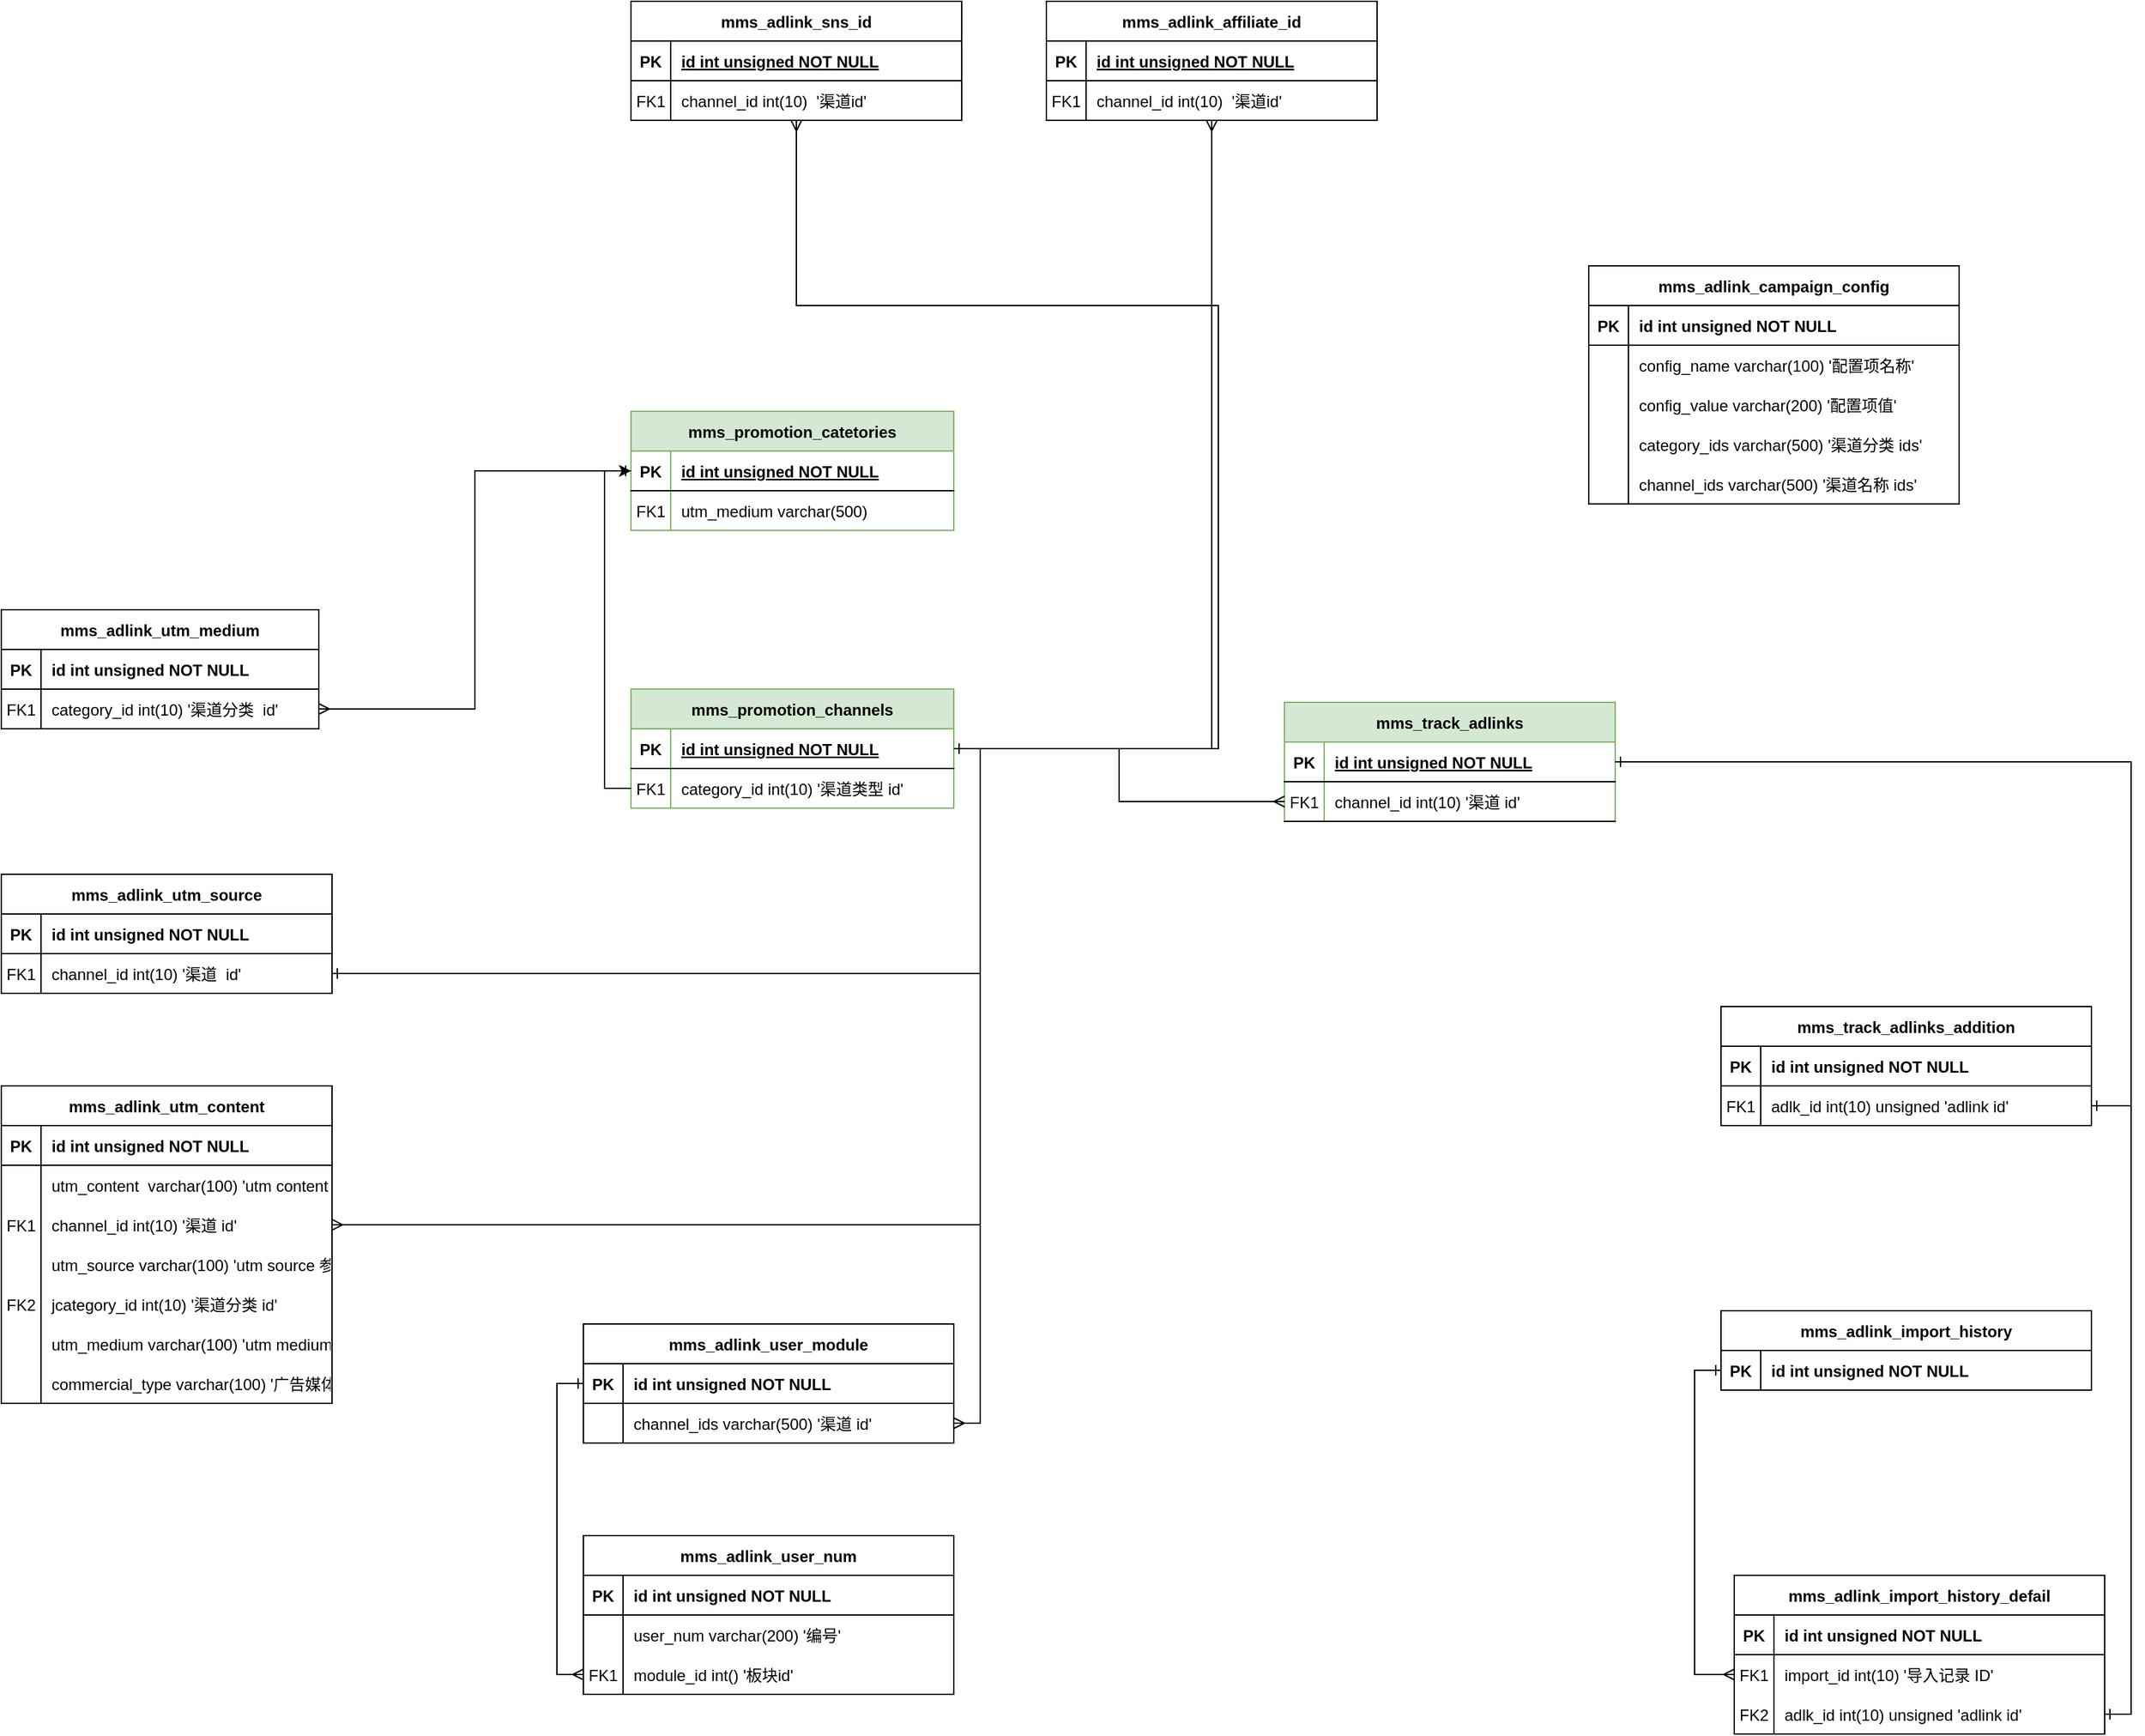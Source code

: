 <mxfile version="21.6.5" type="github">
  <diagram id="R2lEEEUBdFMjLlhIrx00" name="Page-1">
    <mxGraphModel dx="3326" dy="2396" grid="1" gridSize="10" guides="1" tooltips="1" connect="1" arrows="1" fold="1" page="1" pageScale="1" pageWidth="850" pageHeight="1100" math="0" shadow="0" extFonts="Permanent Marker^https://fonts.googleapis.com/css?family=Permanent+Marker">
      <root>
        <mxCell id="0" />
        <mxCell id="1" parent="0" />
        <mxCell id="3XdXRjSOuxPGUXWVYz8N-1" style="edgeStyle=orthogonalEdgeStyle;rounded=0;orthogonalLoop=1;jettySize=auto;html=1;entryX=1;entryY=0.5;entryDx=0;entryDy=0;startArrow=ERmany;startFill=0;endArrow=ERone;endFill=0;" edge="1" parent="1" source="3XdXRjSOuxPGUXWVYz8N-2" target="3XdXRjSOuxPGUXWVYz8N-25">
          <mxGeometry relative="1" as="geometry">
            <Array as="points">
              <mxPoint x="511" y="100" />
              <mxPoint x="830" y="100" />
              <mxPoint x="830" y="435" />
            </Array>
          </mxGeometry>
        </mxCell>
        <mxCell id="3XdXRjSOuxPGUXWVYz8N-2" value="mms_adlink_sns_id" style="shape=table;startSize=30;container=1;collapsible=1;childLayout=tableLayout;fixedRows=1;rowLines=0;fontStyle=1;align=center;resizeLast=1;" vertex="1" parent="1">
          <mxGeometry x="386" y="-130" width="250" height="90" as="geometry">
            <mxRectangle x="450" y="120" width="150" height="30" as="alternateBounds" />
          </mxGeometry>
        </mxCell>
        <mxCell id="3XdXRjSOuxPGUXWVYz8N-3" value="" style="shape=partialRectangle;collapsible=0;dropTarget=0;pointerEvents=0;fillColor=none;points=[[0,0.5],[1,0.5]];portConstraint=eastwest;top=0;left=0;right=0;bottom=1;" vertex="1" parent="3XdXRjSOuxPGUXWVYz8N-2">
          <mxGeometry y="30" width="250" height="30" as="geometry" />
        </mxCell>
        <mxCell id="3XdXRjSOuxPGUXWVYz8N-4" value="PK" style="shape=partialRectangle;overflow=hidden;connectable=0;fillColor=none;top=0;left=0;bottom=0;right=0;fontStyle=1;" vertex="1" parent="3XdXRjSOuxPGUXWVYz8N-3">
          <mxGeometry width="30" height="30" as="geometry">
            <mxRectangle width="30" height="30" as="alternateBounds" />
          </mxGeometry>
        </mxCell>
        <mxCell id="3XdXRjSOuxPGUXWVYz8N-5" value="id int unsigned NOT NULL" style="shape=partialRectangle;overflow=hidden;connectable=0;fillColor=none;top=0;left=0;bottom=0;right=0;align=left;spacingLeft=6;fontStyle=5;" vertex="1" parent="3XdXRjSOuxPGUXWVYz8N-3">
          <mxGeometry x="30" width="220" height="30" as="geometry">
            <mxRectangle width="220" height="30" as="alternateBounds" />
          </mxGeometry>
        </mxCell>
        <mxCell id="3XdXRjSOuxPGUXWVYz8N-6" value="" style="shape=partialRectangle;collapsible=0;dropTarget=0;pointerEvents=0;fillColor=none;points=[[0,0.5],[1,0.5]];portConstraint=eastwest;top=0;left=0;right=0;bottom=0;" vertex="1" parent="3XdXRjSOuxPGUXWVYz8N-2">
          <mxGeometry y="60" width="250" height="30" as="geometry" />
        </mxCell>
        <mxCell id="3XdXRjSOuxPGUXWVYz8N-7" value="FK1" style="shape=partialRectangle;overflow=hidden;connectable=0;fillColor=none;top=0;left=0;bottom=0;right=0;" vertex="1" parent="3XdXRjSOuxPGUXWVYz8N-6">
          <mxGeometry width="30" height="30" as="geometry">
            <mxRectangle width="30" height="30" as="alternateBounds" />
          </mxGeometry>
        </mxCell>
        <mxCell id="3XdXRjSOuxPGUXWVYz8N-8" value="channel_id int(10)  &#39;渠道id&#39;" style="shape=partialRectangle;overflow=hidden;connectable=0;fillColor=none;top=0;left=0;bottom=0;right=0;align=left;spacingLeft=6;" vertex="1" parent="3XdXRjSOuxPGUXWVYz8N-6">
          <mxGeometry x="30" width="220" height="30" as="geometry">
            <mxRectangle width="220" height="30" as="alternateBounds" />
          </mxGeometry>
        </mxCell>
        <mxCell id="3XdXRjSOuxPGUXWVYz8N-9" style="edgeStyle=orthogonalEdgeStyle;rounded=0;orthogonalLoop=1;jettySize=auto;html=1;entryX=1;entryY=0.5;entryDx=0;entryDy=0;startArrow=ERmany;startFill=0;endArrow=ERone;endFill=0;" edge="1" parent="1" source="3XdXRjSOuxPGUXWVYz8N-10" target="3XdXRjSOuxPGUXWVYz8N-25">
          <mxGeometry relative="1" as="geometry" />
        </mxCell>
        <mxCell id="3XdXRjSOuxPGUXWVYz8N-10" value="mms_adlink_affiliate_id" style="shape=table;startSize=30;container=1;collapsible=1;childLayout=tableLayout;fixedRows=1;rowLines=0;fontStyle=1;align=center;resizeLast=1;" vertex="1" parent="1">
          <mxGeometry x="700" y="-130" width="250" height="90" as="geometry">
            <mxRectangle x="120" y="120" width="180" height="30" as="alternateBounds" />
          </mxGeometry>
        </mxCell>
        <mxCell id="3XdXRjSOuxPGUXWVYz8N-11" value="" style="shape=partialRectangle;collapsible=0;dropTarget=0;pointerEvents=0;fillColor=none;points=[[0,0.5],[1,0.5]];portConstraint=eastwest;top=0;left=0;right=0;bottom=1;" vertex="1" parent="3XdXRjSOuxPGUXWVYz8N-10">
          <mxGeometry y="30" width="250" height="30" as="geometry" />
        </mxCell>
        <mxCell id="3XdXRjSOuxPGUXWVYz8N-12" value="PK" style="shape=partialRectangle;overflow=hidden;connectable=0;fillColor=none;top=0;left=0;bottom=0;right=0;fontStyle=1;" vertex="1" parent="3XdXRjSOuxPGUXWVYz8N-11">
          <mxGeometry width="30" height="30" as="geometry">
            <mxRectangle width="30" height="30" as="alternateBounds" />
          </mxGeometry>
        </mxCell>
        <mxCell id="3XdXRjSOuxPGUXWVYz8N-13" value="id int unsigned NOT NULL " style="shape=partialRectangle;overflow=hidden;connectable=0;fillColor=none;top=0;left=0;bottom=0;right=0;align=left;spacingLeft=6;fontStyle=5;" vertex="1" parent="3XdXRjSOuxPGUXWVYz8N-11">
          <mxGeometry x="30" width="220" height="30" as="geometry">
            <mxRectangle width="220" height="30" as="alternateBounds" />
          </mxGeometry>
        </mxCell>
        <mxCell id="3XdXRjSOuxPGUXWVYz8N-14" value="" style="shape=partialRectangle;collapsible=0;dropTarget=0;pointerEvents=0;fillColor=none;points=[[0,0.5],[1,0.5]];portConstraint=eastwest;top=0;left=0;right=0;bottom=0;" vertex="1" parent="3XdXRjSOuxPGUXWVYz8N-10">
          <mxGeometry y="60" width="250" height="30" as="geometry" />
        </mxCell>
        <mxCell id="3XdXRjSOuxPGUXWVYz8N-15" value="FK1" style="shape=partialRectangle;overflow=hidden;connectable=0;fillColor=none;top=0;left=0;bottom=0;right=0;" vertex="1" parent="3XdXRjSOuxPGUXWVYz8N-14">
          <mxGeometry width="30" height="30" as="geometry">
            <mxRectangle width="30" height="30" as="alternateBounds" />
          </mxGeometry>
        </mxCell>
        <mxCell id="3XdXRjSOuxPGUXWVYz8N-16" value="channel_id int(10)  &#39;渠道id&#39;" style="shape=partialRectangle;overflow=hidden;connectable=0;fillColor=none;top=0;left=0;bottom=0;right=0;align=left;spacingLeft=6;" vertex="1" parent="3XdXRjSOuxPGUXWVYz8N-14">
          <mxGeometry x="30" width="220" height="30" as="geometry">
            <mxRectangle width="220" height="30" as="alternateBounds" />
          </mxGeometry>
        </mxCell>
        <mxCell id="3XdXRjSOuxPGUXWVYz8N-17" value="mms_promotion_catetories" style="shape=table;startSize=30;container=1;collapsible=1;childLayout=tableLayout;fixedRows=1;rowLines=0;fontStyle=1;align=center;resizeLast=1;fillColor=#d5e8d4;strokeColor=#82b366;" vertex="1" parent="1">
          <mxGeometry x="386" y="180" width="244" height="90" as="geometry" />
        </mxCell>
        <mxCell id="3XdXRjSOuxPGUXWVYz8N-18" value="" style="shape=partialRectangle;collapsible=0;dropTarget=0;pointerEvents=0;fillColor=none;points=[[0,0.5],[1,0.5]];portConstraint=eastwest;top=0;left=0;right=0;bottom=1;" vertex="1" parent="3XdXRjSOuxPGUXWVYz8N-17">
          <mxGeometry y="30" width="244" height="30" as="geometry" />
        </mxCell>
        <mxCell id="3XdXRjSOuxPGUXWVYz8N-19" value="PK" style="shape=partialRectangle;overflow=hidden;connectable=0;fillColor=none;top=0;left=0;bottom=0;right=0;fontStyle=1;" vertex="1" parent="3XdXRjSOuxPGUXWVYz8N-18">
          <mxGeometry width="30" height="30" as="geometry">
            <mxRectangle width="30" height="30" as="alternateBounds" />
          </mxGeometry>
        </mxCell>
        <mxCell id="3XdXRjSOuxPGUXWVYz8N-20" value="id int unsigned NOT NULL" style="shape=partialRectangle;overflow=hidden;connectable=0;fillColor=none;top=0;left=0;bottom=0;right=0;align=left;spacingLeft=6;fontStyle=5;" vertex="1" parent="3XdXRjSOuxPGUXWVYz8N-18">
          <mxGeometry x="30" width="214" height="30" as="geometry">
            <mxRectangle width="214" height="30" as="alternateBounds" />
          </mxGeometry>
        </mxCell>
        <mxCell id="3XdXRjSOuxPGUXWVYz8N-21" value="" style="shape=partialRectangle;collapsible=0;dropTarget=0;pointerEvents=0;fillColor=none;points=[[0,0.5],[1,0.5]];portConstraint=eastwest;top=0;left=0;right=0;bottom=0;" vertex="1" parent="3XdXRjSOuxPGUXWVYz8N-17">
          <mxGeometry y="60" width="244" height="30" as="geometry" />
        </mxCell>
        <mxCell id="3XdXRjSOuxPGUXWVYz8N-22" value="FK1" style="shape=partialRectangle;overflow=hidden;connectable=0;fillColor=none;top=0;left=0;bottom=0;right=0;" vertex="1" parent="3XdXRjSOuxPGUXWVYz8N-21">
          <mxGeometry width="30" height="30" as="geometry">
            <mxRectangle width="30" height="30" as="alternateBounds" />
          </mxGeometry>
        </mxCell>
        <mxCell id="3XdXRjSOuxPGUXWVYz8N-23" value="utm_medium varchar(500) " style="shape=partialRectangle;overflow=hidden;connectable=0;fillColor=none;top=0;left=0;bottom=0;right=0;align=left;spacingLeft=6;" vertex="1" parent="3XdXRjSOuxPGUXWVYz8N-21">
          <mxGeometry x="30" width="214" height="30" as="geometry">
            <mxRectangle width="214" height="30" as="alternateBounds" />
          </mxGeometry>
        </mxCell>
        <mxCell id="3XdXRjSOuxPGUXWVYz8N-24" value="mms_promotion_channels" style="shape=table;startSize=30;container=1;collapsible=1;childLayout=tableLayout;fixedRows=1;rowLines=0;fontStyle=1;align=center;resizeLast=1;fillColor=#d5e8d4;strokeColor=#82b366;" vertex="1" parent="1">
          <mxGeometry x="386" y="390" width="244" height="90" as="geometry" />
        </mxCell>
        <mxCell id="3XdXRjSOuxPGUXWVYz8N-25" value="" style="shape=partialRectangle;collapsible=0;dropTarget=0;pointerEvents=0;fillColor=none;points=[[0,0.5],[1,0.5]];portConstraint=eastwest;top=0;left=0;right=0;bottom=1;" vertex="1" parent="3XdXRjSOuxPGUXWVYz8N-24">
          <mxGeometry y="30" width="244" height="30" as="geometry" />
        </mxCell>
        <mxCell id="3XdXRjSOuxPGUXWVYz8N-26" value="PK" style="shape=partialRectangle;overflow=hidden;connectable=0;fillColor=none;top=0;left=0;bottom=0;right=0;fontStyle=1;" vertex="1" parent="3XdXRjSOuxPGUXWVYz8N-25">
          <mxGeometry width="30" height="30" as="geometry">
            <mxRectangle width="30" height="30" as="alternateBounds" />
          </mxGeometry>
        </mxCell>
        <mxCell id="3XdXRjSOuxPGUXWVYz8N-27" value="id int unsigned NOT NULL" style="shape=partialRectangle;overflow=hidden;connectable=0;fillColor=none;top=0;left=0;bottom=0;right=0;align=left;spacingLeft=6;fontStyle=5;" vertex="1" parent="3XdXRjSOuxPGUXWVYz8N-25">
          <mxGeometry x="30" width="214" height="30" as="geometry">
            <mxRectangle width="214" height="30" as="alternateBounds" />
          </mxGeometry>
        </mxCell>
        <mxCell id="3XdXRjSOuxPGUXWVYz8N-28" value="" style="shape=partialRectangle;collapsible=0;dropTarget=0;pointerEvents=0;fillColor=none;points=[[0,0.5],[1,0.5]];portConstraint=eastwest;top=0;left=0;right=0;bottom=0;" vertex="1" parent="3XdXRjSOuxPGUXWVYz8N-24">
          <mxGeometry y="60" width="244" height="30" as="geometry" />
        </mxCell>
        <mxCell id="3XdXRjSOuxPGUXWVYz8N-29" value="FK1" style="shape=partialRectangle;overflow=hidden;connectable=0;fillColor=none;top=0;left=0;bottom=0;right=0;" vertex="1" parent="3XdXRjSOuxPGUXWVYz8N-28">
          <mxGeometry width="30" height="30" as="geometry">
            <mxRectangle width="30" height="30" as="alternateBounds" />
          </mxGeometry>
        </mxCell>
        <mxCell id="3XdXRjSOuxPGUXWVYz8N-30" value="category_id int(10) &#39;渠道类型 id&#39;  " style="shape=partialRectangle;overflow=hidden;connectable=0;fillColor=none;top=0;left=0;bottom=0;right=0;align=left;spacingLeft=6;" vertex="1" parent="3XdXRjSOuxPGUXWVYz8N-28">
          <mxGeometry x="30" width="214" height="30" as="geometry">
            <mxRectangle width="214" height="30" as="alternateBounds" />
          </mxGeometry>
        </mxCell>
        <mxCell id="3XdXRjSOuxPGUXWVYz8N-31" value="mms_track_adlinks_addition" style="shape=table;startSize=30;container=1;collapsible=1;childLayout=tableLayout;fixedRows=1;rowLines=0;fontStyle=1;align=center;resizeLast=1;rounded=0;shadow=0;swimlaneLine=1;swimlaneFillColor=none;labelBackgroundColor=none;labelBorderColor=none;" vertex="1" parent="1">
          <mxGeometry x="1210" y="630" width="280" height="90" as="geometry" />
        </mxCell>
        <mxCell id="3XdXRjSOuxPGUXWVYz8N-32" value="" style="shape=partialRectangle;collapsible=0;dropTarget=0;pointerEvents=0;fillColor=none;points=[[0,0.5],[1,0.5]];portConstraint=eastwest;top=0;left=0;right=0;bottom=1;" vertex="1" parent="3XdXRjSOuxPGUXWVYz8N-31">
          <mxGeometry y="30" width="280" height="30" as="geometry" />
        </mxCell>
        <mxCell id="3XdXRjSOuxPGUXWVYz8N-33" value="PK" style="shape=partialRectangle;overflow=hidden;connectable=0;fillColor=none;top=0;left=0;bottom=0;right=0;fontStyle=1;" vertex="1" parent="3XdXRjSOuxPGUXWVYz8N-32">
          <mxGeometry width="30" height="30" as="geometry">
            <mxRectangle width="30" height="30" as="alternateBounds" />
          </mxGeometry>
        </mxCell>
        <mxCell id="3XdXRjSOuxPGUXWVYz8N-34" value="id int unsigned NOT NULL" style="shape=partialRectangle;overflow=hidden;connectable=0;fillColor=none;top=0;left=0;bottom=0;right=0;align=left;spacingLeft=6;fontStyle=1;" vertex="1" parent="3XdXRjSOuxPGUXWVYz8N-32">
          <mxGeometry x="30" width="250" height="30" as="geometry">
            <mxRectangle width="250" height="30" as="alternateBounds" />
          </mxGeometry>
        </mxCell>
        <mxCell id="3XdXRjSOuxPGUXWVYz8N-35" value="" style="shape=partialRectangle;collapsible=0;dropTarget=0;pointerEvents=0;fillColor=none;points=[[0,0.5],[1,0.5]];portConstraint=eastwest;top=0;left=0;right=0;bottom=0;" vertex="1" parent="3XdXRjSOuxPGUXWVYz8N-31">
          <mxGeometry y="60" width="280" height="30" as="geometry" />
        </mxCell>
        <mxCell id="3XdXRjSOuxPGUXWVYz8N-36" value="FK1" style="shape=partialRectangle;overflow=hidden;connectable=0;fillColor=none;top=0;left=0;bottom=0;right=0;" vertex="1" parent="3XdXRjSOuxPGUXWVYz8N-35">
          <mxGeometry width="30" height="30" as="geometry">
            <mxRectangle width="30" height="30" as="alternateBounds" />
          </mxGeometry>
        </mxCell>
        <mxCell id="3XdXRjSOuxPGUXWVYz8N-37" value="adlk_id int(10) unsigned &#39;adlink id&#39;" style="shape=partialRectangle;overflow=hidden;connectable=0;fillColor=none;top=0;left=0;bottom=0;right=0;align=left;spacingLeft=6;fontColor=#000000;strokeColor=#000000;" vertex="1" parent="3XdXRjSOuxPGUXWVYz8N-35">
          <mxGeometry x="30" width="250" height="30" as="geometry">
            <mxRectangle width="250" height="30" as="alternateBounds" />
          </mxGeometry>
        </mxCell>
        <mxCell id="3XdXRjSOuxPGUXWVYz8N-38" value="mms_adlink_user_module" style="shape=table;startSize=30;container=1;collapsible=1;childLayout=tableLayout;fixedRows=1;rowLines=0;fontStyle=1;align=center;resizeLast=1;rounded=0;shadow=0;swimlaneLine=1;swimlaneFillColor=none;labelBackgroundColor=none;labelBorderColor=none;" vertex="1" parent="1">
          <mxGeometry x="350" y="870" width="280" height="90" as="geometry" />
        </mxCell>
        <mxCell id="3XdXRjSOuxPGUXWVYz8N-39" value="" style="shape=partialRectangle;collapsible=0;dropTarget=0;pointerEvents=0;fillColor=none;points=[[0,0.5],[1,0.5]];portConstraint=eastwest;top=0;left=0;right=0;bottom=1;" vertex="1" parent="3XdXRjSOuxPGUXWVYz8N-38">
          <mxGeometry y="30" width="280" height="30" as="geometry" />
        </mxCell>
        <mxCell id="3XdXRjSOuxPGUXWVYz8N-40" value="PK" style="shape=partialRectangle;overflow=hidden;connectable=0;fillColor=none;top=0;left=0;bottom=0;right=0;fontStyle=1;" vertex="1" parent="3XdXRjSOuxPGUXWVYz8N-39">
          <mxGeometry width="30" height="30" as="geometry">
            <mxRectangle width="30" height="30" as="alternateBounds" />
          </mxGeometry>
        </mxCell>
        <mxCell id="3XdXRjSOuxPGUXWVYz8N-41" value="id int unsigned NOT NULL" style="shape=partialRectangle;overflow=hidden;connectable=0;fillColor=none;top=0;left=0;bottom=0;right=0;align=left;spacingLeft=6;fontStyle=1;" vertex="1" parent="3XdXRjSOuxPGUXWVYz8N-39">
          <mxGeometry x="30" width="250" height="30" as="geometry">
            <mxRectangle width="250" height="30" as="alternateBounds" />
          </mxGeometry>
        </mxCell>
        <mxCell id="3XdXRjSOuxPGUXWVYz8N-42" value="" style="shape=partialRectangle;collapsible=0;dropTarget=0;pointerEvents=0;fillColor=none;points=[[0,0.5],[1,0.5]];portConstraint=eastwest;top=0;left=0;right=0;bottom=0;" vertex="1" parent="3XdXRjSOuxPGUXWVYz8N-38">
          <mxGeometry y="60" width="280" height="30" as="geometry" />
        </mxCell>
        <mxCell id="3XdXRjSOuxPGUXWVYz8N-43" value="" style="shape=partialRectangle;overflow=hidden;connectable=0;fillColor=none;top=0;left=0;bottom=0;right=0;" vertex="1" parent="3XdXRjSOuxPGUXWVYz8N-42">
          <mxGeometry width="30" height="30" as="geometry">
            <mxRectangle width="30" height="30" as="alternateBounds" />
          </mxGeometry>
        </mxCell>
        <mxCell id="3XdXRjSOuxPGUXWVYz8N-44" value="channel_ids varchar(500) &#39;渠道 id&#39;" style="shape=partialRectangle;overflow=hidden;connectable=0;fillColor=none;top=0;left=0;bottom=0;right=0;align=left;spacingLeft=6;" vertex="1" parent="3XdXRjSOuxPGUXWVYz8N-42">
          <mxGeometry x="30" width="250" height="30" as="geometry">
            <mxRectangle width="250" height="30" as="alternateBounds" />
          </mxGeometry>
        </mxCell>
        <mxCell id="3XdXRjSOuxPGUXWVYz8N-45" value="mms_adlink_import_history_defail" style="shape=table;startSize=30;container=1;collapsible=1;childLayout=tableLayout;fixedRows=1;rowLines=0;fontStyle=1;align=center;resizeLast=1;rounded=0;shadow=0;swimlaneLine=1;swimlaneFillColor=none;labelBackgroundColor=none;labelBorderColor=none;" vertex="1" parent="1">
          <mxGeometry x="1220" y="1060" width="280" height="120" as="geometry" />
        </mxCell>
        <mxCell id="3XdXRjSOuxPGUXWVYz8N-46" value="" style="shape=partialRectangle;collapsible=0;dropTarget=0;pointerEvents=0;fillColor=none;points=[[0,0.5],[1,0.5]];portConstraint=eastwest;top=0;left=0;right=0;bottom=1;" vertex="1" parent="3XdXRjSOuxPGUXWVYz8N-45">
          <mxGeometry y="30" width="280" height="30" as="geometry" />
        </mxCell>
        <mxCell id="3XdXRjSOuxPGUXWVYz8N-47" value="PK" style="shape=partialRectangle;overflow=hidden;connectable=0;fillColor=none;top=0;left=0;bottom=0;right=0;fontStyle=1;" vertex="1" parent="3XdXRjSOuxPGUXWVYz8N-46">
          <mxGeometry width="30" height="30" as="geometry">
            <mxRectangle width="30" height="30" as="alternateBounds" />
          </mxGeometry>
        </mxCell>
        <mxCell id="3XdXRjSOuxPGUXWVYz8N-48" value="id int unsigned NOT NULL" style="shape=partialRectangle;overflow=hidden;connectable=0;fillColor=none;top=0;left=0;bottom=0;right=0;align=left;spacingLeft=6;fontStyle=1;" vertex="1" parent="3XdXRjSOuxPGUXWVYz8N-46">
          <mxGeometry x="30" width="250" height="30" as="geometry">
            <mxRectangle width="250" height="30" as="alternateBounds" />
          </mxGeometry>
        </mxCell>
        <mxCell id="3XdXRjSOuxPGUXWVYz8N-49" value="" style="shape=partialRectangle;collapsible=0;dropTarget=0;pointerEvents=0;fillColor=none;points=[[0,0.5],[1,0.5]];portConstraint=eastwest;top=0;left=0;right=0;bottom=0;" vertex="1" parent="3XdXRjSOuxPGUXWVYz8N-45">
          <mxGeometry y="60" width="280" height="30" as="geometry" />
        </mxCell>
        <mxCell id="3XdXRjSOuxPGUXWVYz8N-50" value="FK1" style="shape=partialRectangle;overflow=hidden;connectable=0;fillColor=none;top=0;left=0;bottom=0;right=0;" vertex="1" parent="3XdXRjSOuxPGUXWVYz8N-49">
          <mxGeometry width="30" height="30" as="geometry">
            <mxRectangle width="30" height="30" as="alternateBounds" />
          </mxGeometry>
        </mxCell>
        <mxCell id="3XdXRjSOuxPGUXWVYz8N-51" value="import_id int(10) &#39;导入记录 ID&#39;" style="shape=partialRectangle;overflow=hidden;connectable=0;fillColor=none;top=0;left=0;bottom=0;right=0;align=left;spacingLeft=6;" vertex="1" parent="3XdXRjSOuxPGUXWVYz8N-49">
          <mxGeometry x="30" width="250" height="30" as="geometry">
            <mxRectangle width="250" height="30" as="alternateBounds" />
          </mxGeometry>
        </mxCell>
        <mxCell id="3XdXRjSOuxPGUXWVYz8N-52" value="" style="shape=partialRectangle;collapsible=0;dropTarget=0;pointerEvents=0;fillColor=none;points=[[0,0.5],[1,0.5]];portConstraint=eastwest;top=0;left=0;right=0;bottom=0;" vertex="1" parent="3XdXRjSOuxPGUXWVYz8N-45">
          <mxGeometry y="90" width="280" height="30" as="geometry" />
        </mxCell>
        <mxCell id="3XdXRjSOuxPGUXWVYz8N-53" value="FK2" style="shape=partialRectangle;overflow=hidden;connectable=0;fillColor=none;top=0;left=0;bottom=0;right=0;" vertex="1" parent="3XdXRjSOuxPGUXWVYz8N-52">
          <mxGeometry width="30" height="30" as="geometry">
            <mxRectangle width="30" height="30" as="alternateBounds" />
          </mxGeometry>
        </mxCell>
        <mxCell id="3XdXRjSOuxPGUXWVYz8N-54" value="adlk_id int(10) unsigned &#39;adlink id&#39;" style="shape=partialRectangle;overflow=hidden;connectable=0;fillColor=none;top=0;left=0;bottom=0;right=0;align=left;spacingLeft=6;fontColor=#000000;" vertex="1" parent="3XdXRjSOuxPGUXWVYz8N-52">
          <mxGeometry x="30" width="250" height="30" as="geometry">
            <mxRectangle width="250" height="30" as="alternateBounds" />
          </mxGeometry>
        </mxCell>
        <mxCell id="3XdXRjSOuxPGUXWVYz8N-55" value="mms_adlink_import_history" style="shape=table;startSize=30;container=1;collapsible=1;childLayout=tableLayout;fixedRows=1;rowLines=0;fontStyle=1;align=center;resizeLast=1;rounded=0;shadow=0;swimlaneLine=1;swimlaneFillColor=none;labelBackgroundColor=none;labelBorderColor=none;" vertex="1" parent="1">
          <mxGeometry x="1210" y="860" width="280" height="60" as="geometry">
            <mxRectangle x="450" y="710" width="200" height="30" as="alternateBounds" />
          </mxGeometry>
        </mxCell>
        <mxCell id="3XdXRjSOuxPGUXWVYz8N-56" value="" style="shape=partialRectangle;collapsible=0;dropTarget=0;pointerEvents=0;fillColor=none;points=[[0,0.5],[1,0.5]];portConstraint=eastwest;top=0;left=0;right=0;bottom=1;" vertex="1" parent="3XdXRjSOuxPGUXWVYz8N-55">
          <mxGeometry y="30" width="280" height="30" as="geometry" />
        </mxCell>
        <mxCell id="3XdXRjSOuxPGUXWVYz8N-57" value="PK" style="shape=partialRectangle;overflow=hidden;connectable=0;fillColor=none;top=0;left=0;bottom=0;right=0;fontStyle=1;" vertex="1" parent="3XdXRjSOuxPGUXWVYz8N-56">
          <mxGeometry width="30" height="30" as="geometry">
            <mxRectangle width="30" height="30" as="alternateBounds" />
          </mxGeometry>
        </mxCell>
        <mxCell id="3XdXRjSOuxPGUXWVYz8N-58" value="id int unsigned NOT NULL" style="shape=partialRectangle;overflow=hidden;connectable=0;fillColor=none;top=0;left=0;bottom=0;right=0;align=left;spacingLeft=6;fontStyle=1;" vertex="1" parent="3XdXRjSOuxPGUXWVYz8N-56">
          <mxGeometry x="30" width="250" height="30" as="geometry">
            <mxRectangle width="250" height="30" as="alternateBounds" />
          </mxGeometry>
        </mxCell>
        <mxCell id="3XdXRjSOuxPGUXWVYz8N-59" value="mms_adlink_campaign_config" style="shape=table;startSize=30;container=1;collapsible=1;childLayout=tableLayout;fixedRows=1;rowLines=0;fontStyle=1;align=center;resizeLast=1;rounded=0;shadow=0;swimlaneLine=1;swimlaneFillColor=none;labelBackgroundColor=none;labelBorderColor=none;" vertex="1" parent="1">
          <mxGeometry x="1110" y="70" width="280" height="180" as="geometry" />
        </mxCell>
        <mxCell id="3XdXRjSOuxPGUXWVYz8N-60" value="" style="shape=partialRectangle;collapsible=0;dropTarget=0;pointerEvents=0;fillColor=none;points=[[0,0.5],[1,0.5]];portConstraint=eastwest;top=0;left=0;right=0;bottom=1;" vertex="1" parent="3XdXRjSOuxPGUXWVYz8N-59">
          <mxGeometry y="30" width="280" height="30" as="geometry" />
        </mxCell>
        <mxCell id="3XdXRjSOuxPGUXWVYz8N-61" value="PK" style="shape=partialRectangle;overflow=hidden;connectable=0;fillColor=none;top=0;left=0;bottom=0;right=0;fontStyle=1;" vertex="1" parent="3XdXRjSOuxPGUXWVYz8N-60">
          <mxGeometry width="30" height="30" as="geometry">
            <mxRectangle width="30" height="30" as="alternateBounds" />
          </mxGeometry>
        </mxCell>
        <mxCell id="3XdXRjSOuxPGUXWVYz8N-62" value="id int unsigned NOT NULL" style="shape=partialRectangle;overflow=hidden;connectable=0;fillColor=none;top=0;left=0;bottom=0;right=0;align=left;spacingLeft=6;fontStyle=1;" vertex="1" parent="3XdXRjSOuxPGUXWVYz8N-60">
          <mxGeometry x="30" width="250" height="30" as="geometry">
            <mxRectangle width="250" height="30" as="alternateBounds" />
          </mxGeometry>
        </mxCell>
        <mxCell id="3XdXRjSOuxPGUXWVYz8N-63" value="" style="shape=partialRectangle;collapsible=0;dropTarget=0;pointerEvents=0;fillColor=none;points=[[0,0.5],[1,0.5]];portConstraint=eastwest;top=0;left=0;right=0;bottom=0;" vertex="1" parent="3XdXRjSOuxPGUXWVYz8N-59">
          <mxGeometry y="60" width="280" height="30" as="geometry" />
        </mxCell>
        <mxCell id="3XdXRjSOuxPGUXWVYz8N-64" value="" style="shape=partialRectangle;overflow=hidden;connectable=0;fillColor=none;top=0;left=0;bottom=0;right=0;" vertex="1" parent="3XdXRjSOuxPGUXWVYz8N-63">
          <mxGeometry width="30" height="30" as="geometry">
            <mxRectangle width="30" height="30" as="alternateBounds" />
          </mxGeometry>
        </mxCell>
        <mxCell id="3XdXRjSOuxPGUXWVYz8N-65" value="config_name varchar(100) &#39;配置项名称&#39;" style="shape=partialRectangle;overflow=hidden;connectable=0;fillColor=none;top=0;left=0;bottom=0;right=0;align=left;spacingLeft=6;" vertex="1" parent="3XdXRjSOuxPGUXWVYz8N-63">
          <mxGeometry x="30" width="250" height="30" as="geometry">
            <mxRectangle width="250" height="30" as="alternateBounds" />
          </mxGeometry>
        </mxCell>
        <mxCell id="3XdXRjSOuxPGUXWVYz8N-66" value="" style="shape=partialRectangle;collapsible=0;dropTarget=0;pointerEvents=0;fillColor=none;points=[[0,0.5],[1,0.5]];portConstraint=eastwest;top=0;left=0;right=0;bottom=0;" vertex="1" parent="3XdXRjSOuxPGUXWVYz8N-59">
          <mxGeometry y="90" width="280" height="30" as="geometry" />
        </mxCell>
        <mxCell id="3XdXRjSOuxPGUXWVYz8N-67" value="" style="shape=partialRectangle;overflow=hidden;connectable=0;fillColor=none;top=0;left=0;bottom=0;right=0;" vertex="1" parent="3XdXRjSOuxPGUXWVYz8N-66">
          <mxGeometry width="30" height="30" as="geometry">
            <mxRectangle width="30" height="30" as="alternateBounds" />
          </mxGeometry>
        </mxCell>
        <mxCell id="3XdXRjSOuxPGUXWVYz8N-68" value="config_value varchar(200) &#39;配置项值&#39;" style="shape=partialRectangle;overflow=hidden;connectable=0;fillColor=none;top=0;left=0;bottom=0;right=0;align=left;spacingLeft=6;" vertex="1" parent="3XdXRjSOuxPGUXWVYz8N-66">
          <mxGeometry x="30" width="250" height="30" as="geometry">
            <mxRectangle width="250" height="30" as="alternateBounds" />
          </mxGeometry>
        </mxCell>
        <mxCell id="3XdXRjSOuxPGUXWVYz8N-69" value="" style="shape=partialRectangle;collapsible=0;dropTarget=0;pointerEvents=0;fillColor=none;points=[[0,0.5],[1,0.5]];portConstraint=eastwest;top=0;left=0;right=0;bottom=0;" vertex="1" parent="3XdXRjSOuxPGUXWVYz8N-59">
          <mxGeometry y="120" width="280" height="30" as="geometry" />
        </mxCell>
        <mxCell id="3XdXRjSOuxPGUXWVYz8N-70" value="" style="shape=partialRectangle;overflow=hidden;connectable=0;fillColor=none;top=0;left=0;bottom=0;right=0;" vertex="1" parent="3XdXRjSOuxPGUXWVYz8N-69">
          <mxGeometry width="30" height="30" as="geometry">
            <mxRectangle width="30" height="30" as="alternateBounds" />
          </mxGeometry>
        </mxCell>
        <mxCell id="3XdXRjSOuxPGUXWVYz8N-71" value="category_ids varchar(500) &#39;渠道分类 ids&#39;" style="shape=partialRectangle;overflow=hidden;connectable=0;fillColor=none;top=0;left=0;bottom=0;right=0;align=left;spacingLeft=6;" vertex="1" parent="3XdXRjSOuxPGUXWVYz8N-69">
          <mxGeometry x="30" width="250" height="30" as="geometry">
            <mxRectangle width="250" height="30" as="alternateBounds" />
          </mxGeometry>
        </mxCell>
        <mxCell id="3XdXRjSOuxPGUXWVYz8N-72" value="" style="shape=partialRectangle;collapsible=0;dropTarget=0;pointerEvents=0;fillColor=none;points=[[0,0.5],[1,0.5]];portConstraint=eastwest;top=0;left=0;right=0;bottom=0;" vertex="1" parent="3XdXRjSOuxPGUXWVYz8N-59">
          <mxGeometry y="150" width="280" height="30" as="geometry" />
        </mxCell>
        <mxCell id="3XdXRjSOuxPGUXWVYz8N-73" value="" style="shape=partialRectangle;overflow=hidden;connectable=0;fillColor=none;top=0;left=0;bottom=0;right=0;" vertex="1" parent="3XdXRjSOuxPGUXWVYz8N-72">
          <mxGeometry width="30" height="30" as="geometry">
            <mxRectangle width="30" height="30" as="alternateBounds" />
          </mxGeometry>
        </mxCell>
        <mxCell id="3XdXRjSOuxPGUXWVYz8N-74" value="channel_ids varchar(500) &#39;渠道名称 ids&#39;" style="shape=partialRectangle;overflow=hidden;connectable=0;fillColor=none;top=0;left=0;bottom=0;right=0;align=left;spacingLeft=6;" vertex="1" parent="3XdXRjSOuxPGUXWVYz8N-72">
          <mxGeometry x="30" width="250" height="30" as="geometry">
            <mxRectangle width="250" height="30" as="alternateBounds" />
          </mxGeometry>
        </mxCell>
        <mxCell id="3XdXRjSOuxPGUXWVYz8N-75" value="mms_adlink_user_num" style="shape=table;startSize=30;container=1;collapsible=1;childLayout=tableLayout;fixedRows=1;rowLines=0;fontStyle=1;align=center;resizeLast=1;rounded=0;shadow=0;swimlaneLine=1;swimlaneFillColor=none;labelBackgroundColor=none;labelBorderColor=none;" vertex="1" parent="1">
          <mxGeometry x="350" y="1030" width="280" height="120" as="geometry" />
        </mxCell>
        <mxCell id="3XdXRjSOuxPGUXWVYz8N-76" value="" style="shape=partialRectangle;collapsible=0;dropTarget=0;pointerEvents=0;fillColor=none;points=[[0,0.5],[1,0.5]];portConstraint=eastwest;top=0;left=0;right=0;bottom=1;" vertex="1" parent="3XdXRjSOuxPGUXWVYz8N-75">
          <mxGeometry y="30" width="280" height="30" as="geometry" />
        </mxCell>
        <mxCell id="3XdXRjSOuxPGUXWVYz8N-77" value="PK" style="shape=partialRectangle;overflow=hidden;connectable=0;fillColor=none;top=0;left=0;bottom=0;right=0;fontStyle=1;" vertex="1" parent="3XdXRjSOuxPGUXWVYz8N-76">
          <mxGeometry width="30" height="30" as="geometry">
            <mxRectangle width="30" height="30" as="alternateBounds" />
          </mxGeometry>
        </mxCell>
        <mxCell id="3XdXRjSOuxPGUXWVYz8N-78" value="id int unsigned NOT NULL" style="shape=partialRectangle;overflow=hidden;connectable=0;fillColor=none;top=0;left=0;bottom=0;right=0;align=left;spacingLeft=6;fontStyle=1;" vertex="1" parent="3XdXRjSOuxPGUXWVYz8N-76">
          <mxGeometry x="30" width="250" height="30" as="geometry">
            <mxRectangle width="250" height="30" as="alternateBounds" />
          </mxGeometry>
        </mxCell>
        <mxCell id="3XdXRjSOuxPGUXWVYz8N-79" value="" style="shape=partialRectangle;collapsible=0;dropTarget=0;pointerEvents=0;fillColor=none;points=[[0,0.5],[1,0.5]];portConstraint=eastwest;top=0;left=0;right=0;bottom=0;" vertex="1" parent="3XdXRjSOuxPGUXWVYz8N-75">
          <mxGeometry y="60" width="280" height="30" as="geometry" />
        </mxCell>
        <mxCell id="3XdXRjSOuxPGUXWVYz8N-80" value="" style="shape=partialRectangle;overflow=hidden;connectable=0;fillColor=none;top=0;left=0;bottom=0;right=0;" vertex="1" parent="3XdXRjSOuxPGUXWVYz8N-79">
          <mxGeometry width="30" height="30" as="geometry">
            <mxRectangle width="30" height="30" as="alternateBounds" />
          </mxGeometry>
        </mxCell>
        <mxCell id="3XdXRjSOuxPGUXWVYz8N-81" value="user_num varchar(200) &#39;编号&#39;" style="shape=partialRectangle;overflow=hidden;connectable=0;fillColor=none;top=0;left=0;bottom=0;right=0;align=left;spacingLeft=6;" vertex="1" parent="3XdXRjSOuxPGUXWVYz8N-79">
          <mxGeometry x="30" width="250" height="30" as="geometry">
            <mxRectangle width="250" height="30" as="alternateBounds" />
          </mxGeometry>
        </mxCell>
        <mxCell id="3XdXRjSOuxPGUXWVYz8N-82" value="" style="shape=partialRectangle;collapsible=0;dropTarget=0;pointerEvents=0;fillColor=none;points=[[0,0.5],[1,0.5]];portConstraint=eastwest;top=0;left=0;right=0;bottom=0;" vertex="1" parent="3XdXRjSOuxPGUXWVYz8N-75">
          <mxGeometry y="90" width="280" height="30" as="geometry" />
        </mxCell>
        <mxCell id="3XdXRjSOuxPGUXWVYz8N-83" value="FK1" style="shape=partialRectangle;overflow=hidden;connectable=0;fillColor=none;top=0;left=0;bottom=0;right=0;" vertex="1" parent="3XdXRjSOuxPGUXWVYz8N-82">
          <mxGeometry width="30" height="30" as="geometry">
            <mxRectangle width="30" height="30" as="alternateBounds" />
          </mxGeometry>
        </mxCell>
        <mxCell id="3XdXRjSOuxPGUXWVYz8N-84" value="module_id int() &#39;板块id&#39;" style="shape=partialRectangle;overflow=hidden;connectable=0;fillColor=none;top=0;left=0;bottom=0;right=0;align=left;spacingLeft=6;" vertex="1" parent="3XdXRjSOuxPGUXWVYz8N-82">
          <mxGeometry x="30" width="250" height="30" as="geometry">
            <mxRectangle width="250" height="30" as="alternateBounds" />
          </mxGeometry>
        </mxCell>
        <mxCell id="3XdXRjSOuxPGUXWVYz8N-85" value="mms_track_adlinks" style="shape=table;startSize=30;container=1;collapsible=1;childLayout=tableLayout;fixedRows=1;rowLines=0;fontStyle=1;align=center;resizeLast=1;fillColor=#d5e8d4;strokeColor=#82b366;" vertex="1" parent="1">
          <mxGeometry x="880" y="400" width="250" height="90" as="geometry" />
        </mxCell>
        <mxCell id="3XdXRjSOuxPGUXWVYz8N-86" value="" style="shape=partialRectangle;collapsible=0;dropTarget=0;pointerEvents=0;fillColor=none;points=[[0,0.5],[1,0.5]];portConstraint=eastwest;top=0;left=0;right=0;bottom=1;" vertex="1" parent="3XdXRjSOuxPGUXWVYz8N-85">
          <mxGeometry y="30" width="250" height="30" as="geometry" />
        </mxCell>
        <mxCell id="3XdXRjSOuxPGUXWVYz8N-87" value="PK" style="shape=partialRectangle;overflow=hidden;connectable=0;fillColor=none;top=0;left=0;bottom=0;right=0;fontStyle=1;" vertex="1" parent="3XdXRjSOuxPGUXWVYz8N-86">
          <mxGeometry width="30" height="30" as="geometry">
            <mxRectangle width="30" height="30" as="alternateBounds" />
          </mxGeometry>
        </mxCell>
        <mxCell id="3XdXRjSOuxPGUXWVYz8N-88" value="id int unsigned NOT NULL" style="shape=partialRectangle;overflow=hidden;connectable=0;fillColor=none;top=0;left=0;bottom=0;right=0;align=left;spacingLeft=6;fontStyle=5;" vertex="1" parent="3XdXRjSOuxPGUXWVYz8N-86">
          <mxGeometry x="30" width="220" height="30" as="geometry">
            <mxRectangle width="220" height="30" as="alternateBounds" />
          </mxGeometry>
        </mxCell>
        <mxCell id="3XdXRjSOuxPGUXWVYz8N-89" value="" style="shape=partialRectangle;collapsible=0;dropTarget=0;pointerEvents=0;fillColor=none;points=[[0,0.5],[1,0.5]];portConstraint=eastwest;top=0;left=0;right=0;bottom=1;" vertex="1" parent="3XdXRjSOuxPGUXWVYz8N-85">
          <mxGeometry y="60" width="250" height="30" as="geometry" />
        </mxCell>
        <mxCell id="3XdXRjSOuxPGUXWVYz8N-90" value="FK1" style="shape=partialRectangle;overflow=hidden;connectable=0;fillColor=none;top=0;left=0;bottom=0;right=0;fontStyle=0;" vertex="1" parent="3XdXRjSOuxPGUXWVYz8N-89">
          <mxGeometry width="30" height="30" as="geometry">
            <mxRectangle width="30" height="30" as="alternateBounds" />
          </mxGeometry>
        </mxCell>
        <mxCell id="3XdXRjSOuxPGUXWVYz8N-91" value="channel_id int(10) &#39;渠道 id&#39;" style="shape=partialRectangle;overflow=hidden;connectable=0;fillColor=none;top=0;left=0;bottom=0;right=0;align=left;spacingLeft=6;fontStyle=0;" vertex="1" parent="3XdXRjSOuxPGUXWVYz8N-89">
          <mxGeometry x="30" width="220" height="30" as="geometry">
            <mxRectangle width="220" height="30" as="alternateBounds" />
          </mxGeometry>
        </mxCell>
        <mxCell id="3XdXRjSOuxPGUXWVYz8N-92" value="mms_adlink_utm_source" style="shape=table;startSize=30;container=1;collapsible=1;childLayout=tableLayout;fixedRows=1;rowLines=0;fontStyle=1;align=center;resizeLast=1;rounded=0;shadow=0;swimlaneLine=1;swimlaneFillColor=none;labelBackgroundColor=none;labelBorderColor=none;" vertex="1" parent="1">
          <mxGeometry x="-90" y="530" width="250" height="90" as="geometry" />
        </mxCell>
        <mxCell id="3XdXRjSOuxPGUXWVYz8N-93" value="" style="shape=partialRectangle;collapsible=0;dropTarget=0;pointerEvents=0;fillColor=none;points=[[0,0.5],[1,0.5]];portConstraint=eastwest;top=0;left=0;right=0;bottom=1;" vertex="1" parent="3XdXRjSOuxPGUXWVYz8N-92">
          <mxGeometry y="30" width="250" height="30" as="geometry" />
        </mxCell>
        <mxCell id="3XdXRjSOuxPGUXWVYz8N-94" value="PK" style="shape=partialRectangle;overflow=hidden;connectable=0;fillColor=none;top=0;left=0;bottom=0;right=0;fontStyle=1;" vertex="1" parent="3XdXRjSOuxPGUXWVYz8N-93">
          <mxGeometry width="30" height="30" as="geometry">
            <mxRectangle width="30" height="30" as="alternateBounds" />
          </mxGeometry>
        </mxCell>
        <mxCell id="3XdXRjSOuxPGUXWVYz8N-95" value="id int unsigned NOT NULL" style="shape=partialRectangle;overflow=hidden;connectable=0;fillColor=none;top=0;left=0;bottom=0;right=0;align=left;spacingLeft=6;fontStyle=1;" vertex="1" parent="3XdXRjSOuxPGUXWVYz8N-93">
          <mxGeometry x="30" width="220" height="30" as="geometry">
            <mxRectangle width="220" height="30" as="alternateBounds" />
          </mxGeometry>
        </mxCell>
        <mxCell id="3XdXRjSOuxPGUXWVYz8N-96" value="" style="shape=partialRectangle;collapsible=0;dropTarget=0;pointerEvents=0;fillColor=none;points=[[0,0.5],[1,0.5]];portConstraint=eastwest;top=0;left=0;right=0;bottom=0;" vertex="1" parent="3XdXRjSOuxPGUXWVYz8N-92">
          <mxGeometry y="60" width="250" height="30" as="geometry" />
        </mxCell>
        <mxCell id="3XdXRjSOuxPGUXWVYz8N-97" value="FK1" style="shape=partialRectangle;overflow=hidden;connectable=0;fillColor=none;top=0;left=0;bottom=0;right=0;" vertex="1" parent="3XdXRjSOuxPGUXWVYz8N-96">
          <mxGeometry width="30" height="30" as="geometry">
            <mxRectangle width="30" height="30" as="alternateBounds" />
          </mxGeometry>
        </mxCell>
        <mxCell id="3XdXRjSOuxPGUXWVYz8N-98" value="channel_id int(10) &#39;渠道  id&#39;" style="shape=partialRectangle;overflow=hidden;connectable=0;fillColor=none;top=0;left=0;bottom=0;right=0;align=left;spacingLeft=6;fontColor=#000000;strokeColor=#000000;" vertex="1" parent="3XdXRjSOuxPGUXWVYz8N-96">
          <mxGeometry x="30" width="220" height="30" as="geometry">
            <mxRectangle width="220" height="30" as="alternateBounds" />
          </mxGeometry>
        </mxCell>
        <mxCell id="3XdXRjSOuxPGUXWVYz8N-99" value="mms_adlink_utm_medium" style="shape=table;startSize=30;container=1;collapsible=1;childLayout=tableLayout;fixedRows=1;rowLines=0;fontStyle=1;align=center;resizeLast=1;rounded=0;shadow=0;swimlaneLine=1;swimlaneFillColor=none;labelBackgroundColor=none;labelBorderColor=none;" vertex="1" parent="1">
          <mxGeometry x="-90" y="330" width="240" height="90" as="geometry" />
        </mxCell>
        <mxCell id="3XdXRjSOuxPGUXWVYz8N-100" value="" style="shape=partialRectangle;collapsible=0;dropTarget=0;pointerEvents=0;fillColor=none;points=[[0,0.5],[1,0.5]];portConstraint=eastwest;top=0;left=0;right=0;bottom=1;" vertex="1" parent="3XdXRjSOuxPGUXWVYz8N-99">
          <mxGeometry y="30" width="240" height="30" as="geometry" />
        </mxCell>
        <mxCell id="3XdXRjSOuxPGUXWVYz8N-101" value="PK" style="shape=partialRectangle;overflow=hidden;connectable=0;fillColor=none;top=0;left=0;bottom=0;right=0;fontStyle=1;" vertex="1" parent="3XdXRjSOuxPGUXWVYz8N-100">
          <mxGeometry width="30" height="30" as="geometry">
            <mxRectangle width="30" height="30" as="alternateBounds" />
          </mxGeometry>
        </mxCell>
        <mxCell id="3XdXRjSOuxPGUXWVYz8N-102" value="id int unsigned NOT NULL" style="shape=partialRectangle;overflow=hidden;connectable=0;fillColor=none;top=0;left=0;bottom=0;right=0;align=left;spacingLeft=6;fontStyle=1;" vertex="1" parent="3XdXRjSOuxPGUXWVYz8N-100">
          <mxGeometry x="30" width="210" height="30" as="geometry">
            <mxRectangle width="210" height="30" as="alternateBounds" />
          </mxGeometry>
        </mxCell>
        <mxCell id="3XdXRjSOuxPGUXWVYz8N-103" value="" style="shape=partialRectangle;collapsible=0;dropTarget=0;pointerEvents=0;fillColor=none;points=[[0,0.5],[1,0.5]];portConstraint=eastwest;top=0;left=0;right=0;bottom=0;" vertex="1" parent="3XdXRjSOuxPGUXWVYz8N-99">
          <mxGeometry y="60" width="240" height="30" as="geometry" />
        </mxCell>
        <mxCell id="3XdXRjSOuxPGUXWVYz8N-104" value="FK1" style="shape=partialRectangle;overflow=hidden;connectable=0;fillColor=none;top=0;left=0;bottom=0;right=0;" vertex="1" parent="3XdXRjSOuxPGUXWVYz8N-103">
          <mxGeometry width="30" height="30" as="geometry">
            <mxRectangle width="30" height="30" as="alternateBounds" />
          </mxGeometry>
        </mxCell>
        <mxCell id="3XdXRjSOuxPGUXWVYz8N-105" value="category_id int(10) &#39;渠道分类  id&#39;" style="shape=partialRectangle;overflow=hidden;connectable=0;fillColor=none;top=0;left=0;bottom=0;right=0;align=left;spacingLeft=6;fontColor=#000000;strokeColor=#000000;" vertex="1" parent="3XdXRjSOuxPGUXWVYz8N-103">
          <mxGeometry x="30" width="210" height="30" as="geometry">
            <mxRectangle width="210" height="30" as="alternateBounds" />
          </mxGeometry>
        </mxCell>
        <mxCell id="3XdXRjSOuxPGUXWVYz8N-106" value="mms_adlink_utm_content" style="shape=table;startSize=30;container=1;collapsible=1;childLayout=tableLayout;fixedRows=1;rowLines=0;fontStyle=1;align=center;resizeLast=1;rounded=0;shadow=0;swimlaneLine=1;swimlaneFillColor=none;labelBackgroundColor=none;labelBorderColor=none;" vertex="1" parent="1">
          <mxGeometry x="-90" y="690" width="250" height="240" as="geometry" />
        </mxCell>
        <mxCell id="3XdXRjSOuxPGUXWVYz8N-107" value="" style="shape=partialRectangle;collapsible=0;dropTarget=0;pointerEvents=0;fillColor=none;points=[[0,0.5],[1,0.5]];portConstraint=eastwest;top=0;left=0;right=0;bottom=1;" vertex="1" parent="3XdXRjSOuxPGUXWVYz8N-106">
          <mxGeometry y="30" width="250" height="30" as="geometry" />
        </mxCell>
        <mxCell id="3XdXRjSOuxPGUXWVYz8N-108" value="PK" style="shape=partialRectangle;overflow=hidden;connectable=0;fillColor=none;top=0;left=0;bottom=0;right=0;fontStyle=1;" vertex="1" parent="3XdXRjSOuxPGUXWVYz8N-107">
          <mxGeometry width="30" height="30" as="geometry">
            <mxRectangle width="30" height="30" as="alternateBounds" />
          </mxGeometry>
        </mxCell>
        <mxCell id="3XdXRjSOuxPGUXWVYz8N-109" value="id int unsigned NOT NULL" style="shape=partialRectangle;overflow=hidden;connectable=0;fillColor=none;top=0;left=0;bottom=0;right=0;align=left;spacingLeft=6;fontStyle=1;" vertex="1" parent="3XdXRjSOuxPGUXWVYz8N-107">
          <mxGeometry x="30" width="220" height="30" as="geometry">
            <mxRectangle width="220" height="30" as="alternateBounds" />
          </mxGeometry>
        </mxCell>
        <mxCell id="3XdXRjSOuxPGUXWVYz8N-110" value="" style="shape=partialRectangle;collapsible=0;dropTarget=0;pointerEvents=0;fillColor=none;points=[[0,0.5],[1,0.5]];portConstraint=eastwest;top=0;left=0;right=0;bottom=0;" vertex="1" parent="3XdXRjSOuxPGUXWVYz8N-106">
          <mxGeometry y="60" width="250" height="30" as="geometry" />
        </mxCell>
        <mxCell id="3XdXRjSOuxPGUXWVYz8N-111" value="" style="shape=partialRectangle;overflow=hidden;connectable=0;fillColor=none;top=0;left=0;bottom=0;right=0;" vertex="1" parent="3XdXRjSOuxPGUXWVYz8N-110">
          <mxGeometry width="30" height="30" as="geometry">
            <mxRectangle width="30" height="30" as="alternateBounds" />
          </mxGeometry>
        </mxCell>
        <mxCell id="3XdXRjSOuxPGUXWVYz8N-112" value="utm_content  varchar(100) &#39;utm content 参数&#39;" style="shape=partialRectangle;overflow=hidden;connectable=0;fillColor=none;top=0;left=0;bottom=0;right=0;align=left;spacingLeft=6;fontColor=#000000;strokeColor=#000000;" vertex="1" parent="3XdXRjSOuxPGUXWVYz8N-110">
          <mxGeometry x="30" width="220" height="30" as="geometry">
            <mxRectangle width="220" height="30" as="alternateBounds" />
          </mxGeometry>
        </mxCell>
        <mxCell id="3XdXRjSOuxPGUXWVYz8N-113" value="" style="shape=partialRectangle;collapsible=0;dropTarget=0;pointerEvents=0;fillColor=none;points=[[0,0.5],[1,0.5]];portConstraint=eastwest;top=0;left=0;right=0;bottom=0;" vertex="1" parent="3XdXRjSOuxPGUXWVYz8N-106">
          <mxGeometry y="90" width="250" height="30" as="geometry" />
        </mxCell>
        <mxCell id="3XdXRjSOuxPGUXWVYz8N-114" value="FK1" style="shape=partialRectangle;overflow=hidden;connectable=0;fillColor=none;top=0;left=0;bottom=0;right=0;" vertex="1" parent="3XdXRjSOuxPGUXWVYz8N-113">
          <mxGeometry width="30" height="30" as="geometry">
            <mxRectangle width="30" height="30" as="alternateBounds" />
          </mxGeometry>
        </mxCell>
        <mxCell id="3XdXRjSOuxPGUXWVYz8N-115" value="channel_id int(10) &#39;渠道 id&#39;" style="shape=partialRectangle;overflow=hidden;connectable=0;fillColor=none;top=0;left=0;bottom=0;right=0;align=left;spacingLeft=6;fontColor=#000000;strokeColor=#000000;" vertex="1" parent="3XdXRjSOuxPGUXWVYz8N-113">
          <mxGeometry x="30" width="220" height="30" as="geometry">
            <mxRectangle width="220" height="30" as="alternateBounds" />
          </mxGeometry>
        </mxCell>
        <mxCell id="3XdXRjSOuxPGUXWVYz8N-116" value="" style="shape=partialRectangle;collapsible=0;dropTarget=0;pointerEvents=0;fillColor=none;points=[[0,0.5],[1,0.5]];portConstraint=eastwest;top=0;left=0;right=0;bottom=0;" vertex="1" parent="3XdXRjSOuxPGUXWVYz8N-106">
          <mxGeometry y="120" width="250" height="30" as="geometry" />
        </mxCell>
        <mxCell id="3XdXRjSOuxPGUXWVYz8N-117" value="" style="shape=partialRectangle;overflow=hidden;connectable=0;fillColor=none;top=0;left=0;bottom=0;right=0;" vertex="1" parent="3XdXRjSOuxPGUXWVYz8N-116">
          <mxGeometry width="30" height="30" as="geometry">
            <mxRectangle width="30" height="30" as="alternateBounds" />
          </mxGeometry>
        </mxCell>
        <mxCell id="3XdXRjSOuxPGUXWVYz8N-118" value="utm_source varchar(100) &#39;utm source 参数&#39;" style="shape=partialRectangle;overflow=hidden;connectable=0;fillColor=none;top=0;left=0;bottom=0;right=0;align=left;spacingLeft=6;fontColor=#000000;strokeColor=#000000;" vertex="1" parent="3XdXRjSOuxPGUXWVYz8N-116">
          <mxGeometry x="30" width="220" height="30" as="geometry">
            <mxRectangle width="220" height="30" as="alternateBounds" />
          </mxGeometry>
        </mxCell>
        <mxCell id="3XdXRjSOuxPGUXWVYz8N-119" value="" style="shape=partialRectangle;collapsible=0;dropTarget=0;pointerEvents=0;fillColor=none;points=[[0,0.5],[1,0.5]];portConstraint=eastwest;top=0;left=0;right=0;bottom=0;" vertex="1" parent="3XdXRjSOuxPGUXWVYz8N-106">
          <mxGeometry y="150" width="250" height="30" as="geometry" />
        </mxCell>
        <mxCell id="3XdXRjSOuxPGUXWVYz8N-120" value="FK2" style="shape=partialRectangle;overflow=hidden;connectable=0;fillColor=none;top=0;left=0;bottom=0;right=0;" vertex="1" parent="3XdXRjSOuxPGUXWVYz8N-119">
          <mxGeometry width="30" height="30" as="geometry">
            <mxRectangle width="30" height="30" as="alternateBounds" />
          </mxGeometry>
        </mxCell>
        <mxCell id="3XdXRjSOuxPGUXWVYz8N-121" value="jcategory_id int(10) &#39;渠道分类 id&#39;" style="shape=partialRectangle;overflow=hidden;connectable=0;fillColor=none;top=0;left=0;bottom=0;right=0;align=left;spacingLeft=6;fontColor=#000000;strokeColor=#000000;" vertex="1" parent="3XdXRjSOuxPGUXWVYz8N-119">
          <mxGeometry x="30" width="220" height="30" as="geometry">
            <mxRectangle width="220" height="30" as="alternateBounds" />
          </mxGeometry>
        </mxCell>
        <mxCell id="3XdXRjSOuxPGUXWVYz8N-122" value="" style="shape=partialRectangle;collapsible=0;dropTarget=0;pointerEvents=0;fillColor=none;points=[[0,0.5],[1,0.5]];portConstraint=eastwest;top=0;left=0;right=0;bottom=0;" vertex="1" parent="3XdXRjSOuxPGUXWVYz8N-106">
          <mxGeometry y="180" width="250" height="30" as="geometry" />
        </mxCell>
        <mxCell id="3XdXRjSOuxPGUXWVYz8N-123" value="" style="shape=partialRectangle;overflow=hidden;connectable=0;fillColor=none;top=0;left=0;bottom=0;right=0;" vertex="1" parent="3XdXRjSOuxPGUXWVYz8N-122">
          <mxGeometry width="30" height="30" as="geometry">
            <mxRectangle width="30" height="30" as="alternateBounds" />
          </mxGeometry>
        </mxCell>
        <mxCell id="3XdXRjSOuxPGUXWVYz8N-124" value="utm_medium varchar(100) &#39;utm medium 参数&#39;" style="shape=partialRectangle;overflow=hidden;connectable=0;fillColor=none;top=0;left=0;bottom=0;right=0;align=left;spacingLeft=6;fontColor=#000000;strokeColor=#000000;" vertex="1" parent="3XdXRjSOuxPGUXWVYz8N-122">
          <mxGeometry x="30" width="220" height="30" as="geometry">
            <mxRectangle width="220" height="30" as="alternateBounds" />
          </mxGeometry>
        </mxCell>
        <mxCell id="3XdXRjSOuxPGUXWVYz8N-125" value="" style="shape=partialRectangle;collapsible=0;dropTarget=0;pointerEvents=0;fillColor=none;points=[[0,0.5],[1,0.5]];portConstraint=eastwest;top=0;left=0;right=0;bottom=0;" vertex="1" parent="3XdXRjSOuxPGUXWVYz8N-106">
          <mxGeometry y="210" width="250" height="30" as="geometry" />
        </mxCell>
        <mxCell id="3XdXRjSOuxPGUXWVYz8N-126" value="" style="shape=partialRectangle;overflow=hidden;connectable=0;fillColor=none;top=0;left=0;bottom=0;right=0;" vertex="1" parent="3XdXRjSOuxPGUXWVYz8N-125">
          <mxGeometry width="30" height="30" as="geometry">
            <mxRectangle width="30" height="30" as="alternateBounds" />
          </mxGeometry>
        </mxCell>
        <mxCell id="3XdXRjSOuxPGUXWVYz8N-127" value="commercial_type varchar(100) &#39;广告媒体类型&#39;" style="shape=partialRectangle;overflow=hidden;connectable=0;fillColor=none;top=0;left=0;bottom=0;right=0;align=left;spacingLeft=6;fontColor=#000000;strokeColor=#000000;" vertex="1" parent="3XdXRjSOuxPGUXWVYz8N-125">
          <mxGeometry x="30" width="220" height="30" as="geometry">
            <mxRectangle width="220" height="30" as="alternateBounds" />
          </mxGeometry>
        </mxCell>
        <mxCell id="3XdXRjSOuxPGUXWVYz8N-128" style="edgeStyle=orthogonalEdgeStyle;rounded=0;orthogonalLoop=1;jettySize=auto;html=1;entryX=0;entryY=0.5;entryDx=0;entryDy=0;exitX=0;exitY=0.5;exitDx=0;exitDy=0;" edge="1" parent="1" source="3XdXRjSOuxPGUXWVYz8N-28" target="3XdXRjSOuxPGUXWVYz8N-18">
          <mxGeometry relative="1" as="geometry" />
        </mxCell>
        <mxCell id="3XdXRjSOuxPGUXWVYz8N-129" style="edgeStyle=orthogonalEdgeStyle;rounded=0;orthogonalLoop=1;jettySize=auto;html=1;exitX=1;exitY=0.5;exitDx=0;exitDy=0;entryX=1;entryY=0.5;entryDx=0;entryDy=0;startArrow=ERone;startFill=0;endArrow=ERone;endFill=0;" edge="1" parent="1" source="3XdXRjSOuxPGUXWVYz8N-35" target="3XdXRjSOuxPGUXWVYz8N-86">
          <mxGeometry relative="1" as="geometry">
            <Array as="points">
              <mxPoint x="1520" y="705" />
              <mxPoint x="1520" y="445" />
            </Array>
          </mxGeometry>
        </mxCell>
        <mxCell id="3XdXRjSOuxPGUXWVYz8N-130" style="edgeStyle=orthogonalEdgeStyle;rounded=0;orthogonalLoop=1;jettySize=auto;html=1;entryX=1;entryY=0.5;entryDx=0;entryDy=0;exitX=1;exitY=0.5;exitDx=0;exitDy=0;startArrow=ERone;startFill=0;endArrow=ERone;endFill=0;" edge="1" parent="1" source="3XdXRjSOuxPGUXWVYz8N-96" target="3XdXRjSOuxPGUXWVYz8N-25">
          <mxGeometry relative="1" as="geometry" />
        </mxCell>
        <mxCell id="3XdXRjSOuxPGUXWVYz8N-131" style="edgeStyle=orthogonalEdgeStyle;rounded=0;orthogonalLoop=1;jettySize=auto;html=1;exitX=1;exitY=0.5;exitDx=0;exitDy=0;entryX=1;entryY=0.5;entryDx=0;entryDy=0;startArrow=ERmany;startFill=0;endArrow=ERone;endFill=0;" edge="1" parent="1" source="3XdXRjSOuxPGUXWVYz8N-113" target="3XdXRjSOuxPGUXWVYz8N-25">
          <mxGeometry relative="1" as="geometry" />
        </mxCell>
        <mxCell id="3XdXRjSOuxPGUXWVYz8N-132" style="edgeStyle=orthogonalEdgeStyle;rounded=0;orthogonalLoop=1;jettySize=auto;html=1;exitX=0;exitY=0.5;exitDx=0;exitDy=0;entryX=0;entryY=0.5;entryDx=0;entryDy=0;startArrow=ERmany;startFill=0;endArrow=ERone;endFill=0;" edge="1" parent="1" source="3XdXRjSOuxPGUXWVYz8N-82" target="3XdXRjSOuxPGUXWVYz8N-39">
          <mxGeometry relative="1" as="geometry" />
        </mxCell>
        <mxCell id="3XdXRjSOuxPGUXWVYz8N-133" style="edgeStyle=orthogonalEdgeStyle;rounded=0;orthogonalLoop=1;jettySize=auto;html=1;exitX=1;exitY=0.5;exitDx=0;exitDy=0;entryX=1;entryY=0.5;entryDx=0;entryDy=0;startArrow=ERmany;startFill=0;endArrow=ERone;endFill=0;" edge="1" parent="1" source="3XdXRjSOuxPGUXWVYz8N-42" target="3XdXRjSOuxPGUXWVYz8N-25">
          <mxGeometry relative="1" as="geometry" />
        </mxCell>
        <mxCell id="3XdXRjSOuxPGUXWVYz8N-134" style="edgeStyle=orthogonalEdgeStyle;rounded=0;orthogonalLoop=1;jettySize=auto;html=1;entryX=1;entryY=0.5;entryDx=0;entryDy=0;startArrow=ERmany;startFill=0;endArrow=ERone;endFill=0;" edge="1" parent="1" source="3XdXRjSOuxPGUXWVYz8N-89" target="3XdXRjSOuxPGUXWVYz8N-25">
          <mxGeometry relative="1" as="geometry" />
        </mxCell>
        <mxCell id="3XdXRjSOuxPGUXWVYz8N-135" style="edgeStyle=orthogonalEdgeStyle;rounded=0;orthogonalLoop=1;jettySize=auto;html=1;exitX=1;exitY=0.5;exitDx=0;exitDy=0;entryX=0;entryY=0.5;entryDx=0;entryDy=0;startArrow=ERmany;startFill=0;endArrow=ERone;endFill=0;" edge="1" parent="1" source="3XdXRjSOuxPGUXWVYz8N-103" target="3XdXRjSOuxPGUXWVYz8N-18">
          <mxGeometry relative="1" as="geometry" />
        </mxCell>
        <mxCell id="3XdXRjSOuxPGUXWVYz8N-136" style="edgeStyle=orthogonalEdgeStyle;rounded=0;orthogonalLoop=1;jettySize=auto;html=1;exitX=0;exitY=0.5;exitDx=0;exitDy=0;entryX=0;entryY=0.5;entryDx=0;entryDy=0;endArrow=ERone;endFill=0;startArrow=ERmany;startFill=0;" edge="1" parent="1" source="3XdXRjSOuxPGUXWVYz8N-49" target="3XdXRjSOuxPGUXWVYz8N-56">
          <mxGeometry relative="1" as="geometry" />
        </mxCell>
        <mxCell id="3XdXRjSOuxPGUXWVYz8N-137" style="edgeStyle=orthogonalEdgeStyle;rounded=0;orthogonalLoop=1;jettySize=auto;html=1;exitX=1;exitY=0.5;exitDx=0;exitDy=0;entryX=1;entryY=0.5;entryDx=0;entryDy=0;startArrow=ERone;startFill=0;endArrow=ERone;endFill=0;" edge="1" parent="1" source="3XdXRjSOuxPGUXWVYz8N-52" target="3XdXRjSOuxPGUXWVYz8N-86">
          <mxGeometry relative="1" as="geometry" />
        </mxCell>
      </root>
    </mxGraphModel>
  </diagram>
</mxfile>

